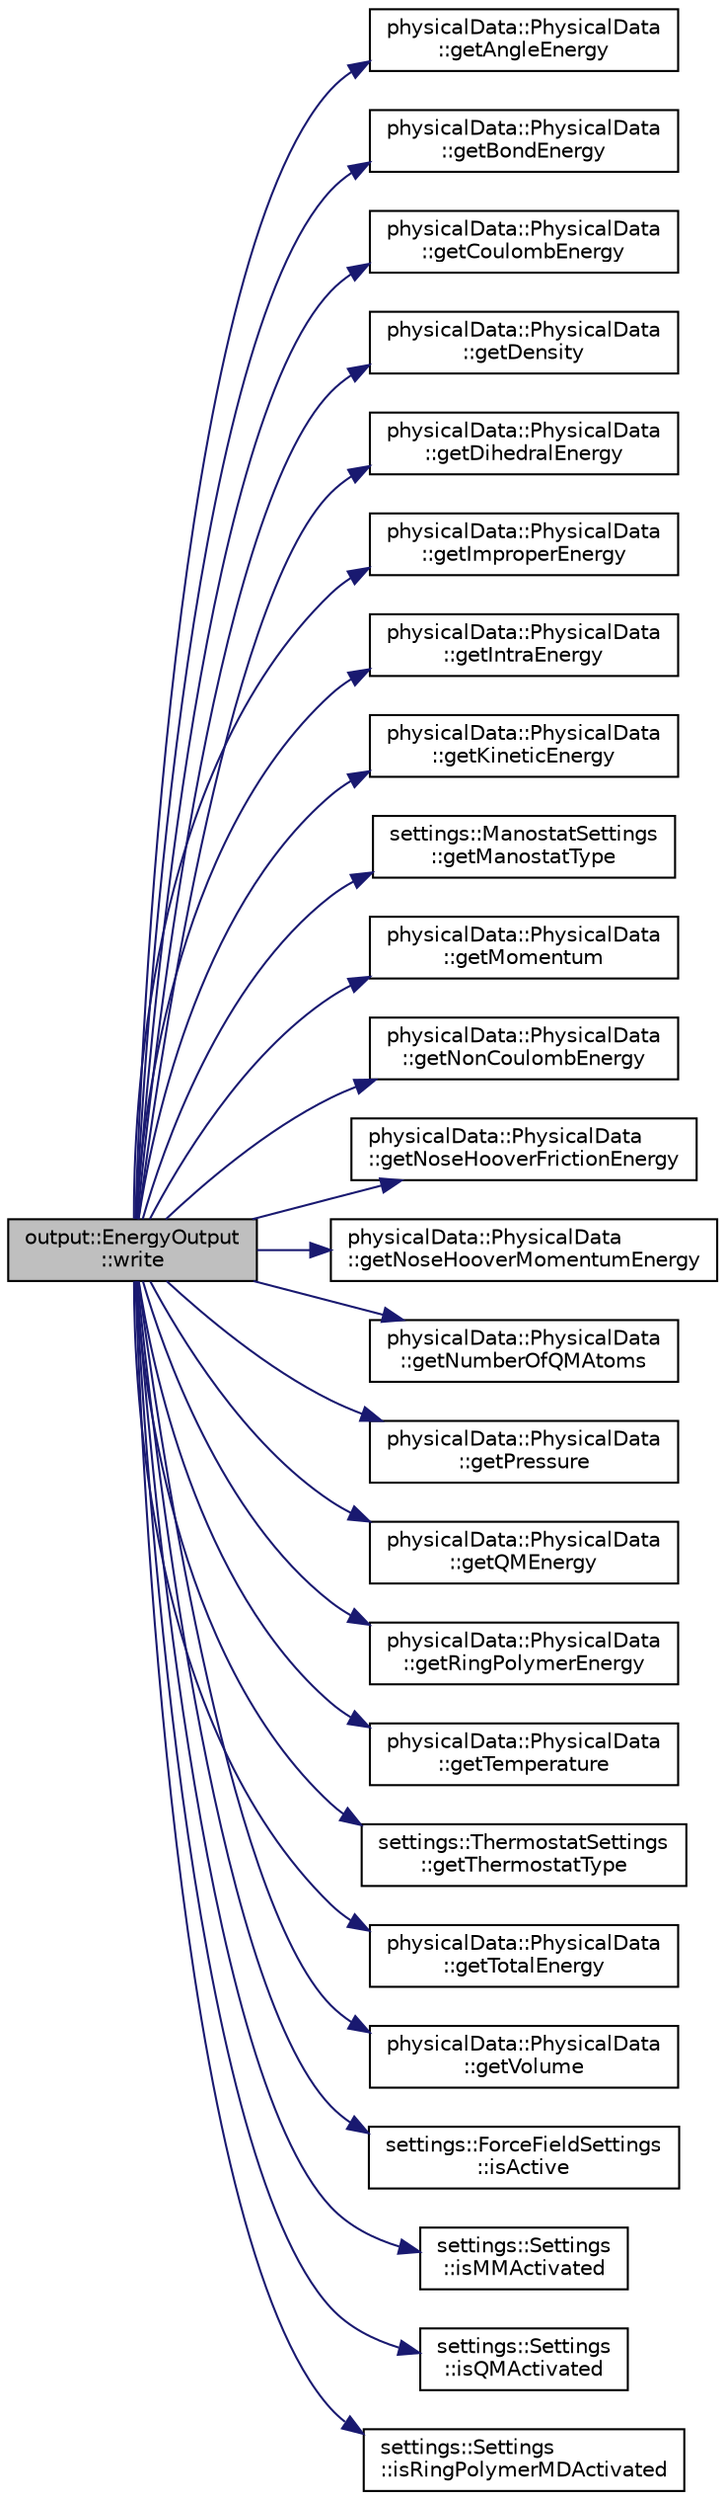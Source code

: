 digraph "output::EnergyOutput::write"
{
 // LATEX_PDF_SIZE
  edge [fontname="Helvetica",fontsize="10",labelfontname="Helvetica",labelfontsize="10"];
  node [fontname="Helvetica",fontsize="10",shape=record];
  rankdir="LR";
  Node1 [label="output::EnergyOutput\l::write",height=0.2,width=0.4,color="black", fillcolor="grey75", style="filled", fontcolor="black",tooltip="Write the energy output."];
  Node1 -> Node2 [color="midnightblue",fontsize="10",style="solid",fontname="Helvetica"];
  Node2 [label="physicalData::PhysicalData\l::getAngleEnergy",height=0.2,width=0.4,color="black", fillcolor="white", style="filled",URL="$classphysicalData_1_1PhysicalData.html#a248b069f7188776a6b9974349c753eea",tooltip=" "];
  Node1 -> Node3 [color="midnightblue",fontsize="10",style="solid",fontname="Helvetica"];
  Node3 [label="physicalData::PhysicalData\l::getBondEnergy",height=0.2,width=0.4,color="black", fillcolor="white", style="filled",URL="$classphysicalData_1_1PhysicalData.html#acf49883e27b32778fabc7a1e611a3995",tooltip=" "];
  Node1 -> Node4 [color="midnightblue",fontsize="10",style="solid",fontname="Helvetica"];
  Node4 [label="physicalData::PhysicalData\l::getCoulombEnergy",height=0.2,width=0.4,color="black", fillcolor="white", style="filled",URL="$classphysicalData_1_1PhysicalData.html#ae89062eb0a79c622c082be46147ba87c",tooltip=" "];
  Node1 -> Node5 [color="midnightblue",fontsize="10",style="solid",fontname="Helvetica"];
  Node5 [label="physicalData::PhysicalData\l::getDensity",height=0.2,width=0.4,color="black", fillcolor="white", style="filled",URL="$classphysicalData_1_1PhysicalData.html#a178dabb8badbdab0448278cf91baf793",tooltip=" "];
  Node1 -> Node6 [color="midnightblue",fontsize="10",style="solid",fontname="Helvetica"];
  Node6 [label="physicalData::PhysicalData\l::getDihedralEnergy",height=0.2,width=0.4,color="black", fillcolor="white", style="filled",URL="$classphysicalData_1_1PhysicalData.html#abd20e33764adc489155c201bf0be8ad2",tooltip=" "];
  Node1 -> Node7 [color="midnightblue",fontsize="10",style="solid",fontname="Helvetica"];
  Node7 [label="physicalData::PhysicalData\l::getImproperEnergy",height=0.2,width=0.4,color="black", fillcolor="white", style="filled",URL="$classphysicalData_1_1PhysicalData.html#a1bb9ab8866ed729ee61c3771a988363a",tooltip=" "];
  Node1 -> Node8 [color="midnightblue",fontsize="10",style="solid",fontname="Helvetica"];
  Node8 [label="physicalData::PhysicalData\l::getIntraEnergy",height=0.2,width=0.4,color="black", fillcolor="white", style="filled",URL="$classphysicalData_1_1PhysicalData.html#ae281310a2a52ae7d74f6ded4422884d5",tooltip=" "];
  Node1 -> Node9 [color="midnightblue",fontsize="10",style="solid",fontname="Helvetica"];
  Node9 [label="physicalData::PhysicalData\l::getKineticEnergy",height=0.2,width=0.4,color="black", fillcolor="white", style="filled",URL="$classphysicalData_1_1PhysicalData.html#a025a2fa6e3cb083db0b6d3c59e682810",tooltip=" "];
  Node1 -> Node10 [color="midnightblue",fontsize="10",style="solid",fontname="Helvetica"];
  Node10 [label="settings::ManostatSettings\l::getManostatType",height=0.2,width=0.4,color="black", fillcolor="white", style="filled",URL="$classsettings_1_1ManostatSettings.html#a424a323b990b77caac1f2b4569c45d34",tooltip=" "];
  Node1 -> Node11 [color="midnightblue",fontsize="10",style="solid",fontname="Helvetica"];
  Node11 [label="physicalData::PhysicalData\l::getMomentum",height=0.2,width=0.4,color="black", fillcolor="white", style="filled",URL="$classphysicalData_1_1PhysicalData.html#a247773629dba3cf861485e5a57d695fb",tooltip=" "];
  Node1 -> Node12 [color="midnightblue",fontsize="10",style="solid",fontname="Helvetica"];
  Node12 [label="physicalData::PhysicalData\l::getNonCoulombEnergy",height=0.2,width=0.4,color="black", fillcolor="white", style="filled",URL="$classphysicalData_1_1PhysicalData.html#a78d98b11bb2e9674f2f87a45d8767a35",tooltip=" "];
  Node1 -> Node13 [color="midnightblue",fontsize="10",style="solid",fontname="Helvetica"];
  Node13 [label="physicalData::PhysicalData\l::getNoseHooverFrictionEnergy",height=0.2,width=0.4,color="black", fillcolor="white", style="filled",URL="$classphysicalData_1_1PhysicalData.html#a842b657f0679713ddf2699b77a74e43c",tooltip=" "];
  Node1 -> Node14 [color="midnightblue",fontsize="10",style="solid",fontname="Helvetica"];
  Node14 [label="physicalData::PhysicalData\l::getNoseHooverMomentumEnergy",height=0.2,width=0.4,color="black", fillcolor="white", style="filled",URL="$classphysicalData_1_1PhysicalData.html#acab4821e622ca70c0274b38dda417e76",tooltip=" "];
  Node1 -> Node15 [color="midnightblue",fontsize="10",style="solid",fontname="Helvetica"];
  Node15 [label="physicalData::PhysicalData\l::getNumberOfQMAtoms",height=0.2,width=0.4,color="black", fillcolor="white", style="filled",URL="$classphysicalData_1_1PhysicalData.html#a5d5dd8c18245c9b2e2b5283780bdff18",tooltip=" "];
  Node1 -> Node16 [color="midnightblue",fontsize="10",style="solid",fontname="Helvetica"];
  Node16 [label="physicalData::PhysicalData\l::getPressure",height=0.2,width=0.4,color="black", fillcolor="white", style="filled",URL="$classphysicalData_1_1PhysicalData.html#aaf0047505bc542559142f21c52804880",tooltip=" "];
  Node1 -> Node17 [color="midnightblue",fontsize="10",style="solid",fontname="Helvetica"];
  Node17 [label="physicalData::PhysicalData\l::getQMEnergy",height=0.2,width=0.4,color="black", fillcolor="white", style="filled",URL="$classphysicalData_1_1PhysicalData.html#a2b1133f5dac0162cd85c1797f8fdb2b3",tooltip=" "];
  Node1 -> Node18 [color="midnightblue",fontsize="10",style="solid",fontname="Helvetica"];
  Node18 [label="physicalData::PhysicalData\l::getRingPolymerEnergy",height=0.2,width=0.4,color="black", fillcolor="white", style="filled",URL="$classphysicalData_1_1PhysicalData.html#adf42a2d7feadebf7e8a507c6c5efc657",tooltip=" "];
  Node1 -> Node19 [color="midnightblue",fontsize="10",style="solid",fontname="Helvetica"];
  Node19 [label="physicalData::PhysicalData\l::getTemperature",height=0.2,width=0.4,color="black", fillcolor="white", style="filled",URL="$classphysicalData_1_1PhysicalData.html#aab5e28bf53e05591d047c1f8ffdef28f",tooltip=" "];
  Node1 -> Node20 [color="midnightblue",fontsize="10",style="solid",fontname="Helvetica"];
  Node20 [label="settings::ThermostatSettings\l::getThermostatType",height=0.2,width=0.4,color="black", fillcolor="white", style="filled",URL="$classsettings_1_1ThermostatSettings.html#aec17cab708e8df91082d91fd2177da7e",tooltip=" "];
  Node1 -> Node21 [color="midnightblue",fontsize="10",style="solid",fontname="Helvetica"];
  Node21 [label="physicalData::PhysicalData\l::getTotalEnergy",height=0.2,width=0.4,color="black", fillcolor="white", style="filled",URL="$classphysicalData_1_1PhysicalData.html#a76280756ad772be72d9072dd38af5d28",tooltip="calculate potential energy"];
  Node1 -> Node22 [color="midnightblue",fontsize="10",style="solid",fontname="Helvetica"];
  Node22 [label="physicalData::PhysicalData\l::getVolume",height=0.2,width=0.4,color="black", fillcolor="white", style="filled",URL="$classphysicalData_1_1PhysicalData.html#a8b6e71b213bc5e0589cdeee41f67feb9",tooltip=" "];
  Node1 -> Node23 [color="midnightblue",fontsize="10",style="solid",fontname="Helvetica"];
  Node23 [label="settings::ForceFieldSettings\l::isActive",height=0.2,width=0.4,color="black", fillcolor="white", style="filled",URL="$classsettings_1_1ForceFieldSettings.html#a46f47b50b6f43e332b26c4866f1896af",tooltip=" "];
  Node1 -> Node24 [color="midnightblue",fontsize="10",style="solid",fontname="Helvetica"];
  Node24 [label="settings::Settings\l::isMMActivated",height=0.2,width=0.4,color="black", fillcolor="white", style="filled",URL="$classsettings_1_1Settings.html#a8157632c04275b0cd13a5dd0f0b008d9",tooltip=" "];
  Node1 -> Node25 [color="midnightblue",fontsize="10",style="solid",fontname="Helvetica"];
  Node25 [label="settings::Settings\l::isQMActivated",height=0.2,width=0.4,color="black", fillcolor="white", style="filled",URL="$classsettings_1_1Settings.html#a04b2dc8edad48a9de6e87c64bbfe4b30",tooltip=" "];
  Node1 -> Node26 [color="midnightblue",fontsize="10",style="solid",fontname="Helvetica"];
  Node26 [label="settings::Settings\l::isRingPolymerMDActivated",height=0.2,width=0.4,color="black", fillcolor="white", style="filled",URL="$classsettings_1_1Settings.html#a22b5a4c570c7da99efe028881d8e5c0f",tooltip=" "];
}
